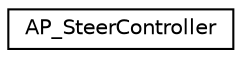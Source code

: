 digraph "Graphical Class Hierarchy"
{
 // INTERACTIVE_SVG=YES
  edge [fontname="Helvetica",fontsize="10",labelfontname="Helvetica",labelfontsize="10"];
  node [fontname="Helvetica",fontsize="10",shape=record];
  rankdir="LR";
  Node1 [label="AP_SteerController",height=0.2,width=0.4,color="black", fillcolor="white", style="filled",URL="$classAP__SteerController.html"];
}
